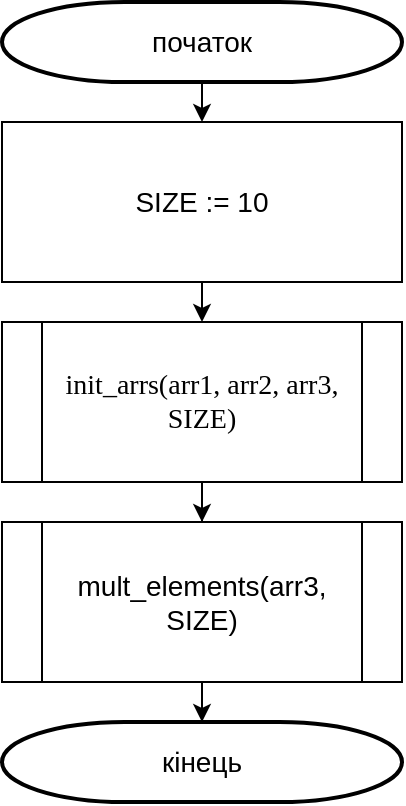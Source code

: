<mxfile version="13.9.9" type="device"><diagram id="C5RBs43oDa-KdzZeNtuy" name="Page-1"><mxGraphModel dx="852" dy="494" grid="1" gridSize="10" guides="1" tooltips="1" connect="1" arrows="1" fold="1" page="1" pageScale="1" pageWidth="827" pageHeight="1169" math="0" shadow="0"><root><mxCell id="WIyWlLk6GJQsqaUBKTNV-0"/><mxCell id="WIyWlLk6GJQsqaUBKTNV-1" parent="WIyWlLk6GJQsqaUBKTNV-0"/><mxCell id="tTfV0Q37fZvUmKTue0gf-9" value="" style="edgeStyle=orthogonalEdgeStyle;rounded=0;orthogonalLoop=1;jettySize=auto;html=1;" edge="1" parent="WIyWlLk6GJQsqaUBKTNV-1" source="tTfV0Q37fZvUmKTue0gf-7"><mxGeometry relative="1" as="geometry"><mxPoint x="420" y="140" as="targetPoint"/></mxGeometry></mxCell><mxCell id="tTfV0Q37fZvUmKTue0gf-7" value="&lt;font style=&quot;font-size: 14px&quot;&gt;початок&lt;/font&gt;" style="strokeWidth=2;html=1;shape=mxgraph.flowchart.terminator;whiteSpace=wrap;" vertex="1" parent="WIyWlLk6GJQsqaUBKTNV-1"><mxGeometry x="320" y="80" width="200" height="40" as="geometry"/></mxCell><mxCell id="tTfV0Q37fZvUmKTue0gf-25" style="edgeStyle=orthogonalEdgeStyle;rounded=0;orthogonalLoop=1;jettySize=auto;html=1;exitX=0.5;exitY=1;exitDx=0;exitDy=0;entryX=0.5;entryY=0;entryDx=0;entryDy=0;" edge="1" parent="WIyWlLk6GJQsqaUBKTNV-1" source="tTfV0Q37fZvUmKTue0gf-10" target="tTfV0Q37fZvUmKTue0gf-23"><mxGeometry relative="1" as="geometry"/></mxCell><mxCell id="tTfV0Q37fZvUmKTue0gf-10" value="&lt;font style=&quot;font-size: 14px&quot;&gt;SIZE := 10&lt;/font&gt;" style="rounded=0;whiteSpace=wrap;html=1;" vertex="1" parent="WIyWlLk6GJQsqaUBKTNV-1"><mxGeometry x="320" y="140" width="200" height="80" as="geometry"/></mxCell><mxCell id="tTfV0Q37fZvUmKTue0gf-21" value="&lt;span style=&quot;font-size: 14px&quot;&gt;кінець&lt;/span&gt;" style="strokeWidth=2;html=1;shape=mxgraph.flowchart.terminator;whiteSpace=wrap;" vertex="1" parent="WIyWlLk6GJQsqaUBKTNV-1"><mxGeometry x="320" y="440" width="200" height="40" as="geometry"/></mxCell><mxCell id="tTfV0Q37fZvUmKTue0gf-26" style="edgeStyle=orthogonalEdgeStyle;rounded=0;orthogonalLoop=1;jettySize=auto;html=1;exitX=0.5;exitY=1;exitDx=0;exitDy=0;" edge="1" parent="WIyWlLk6GJQsqaUBKTNV-1" source="tTfV0Q37fZvUmKTue0gf-23" target="tTfV0Q37fZvUmKTue0gf-24"><mxGeometry relative="1" as="geometry"/></mxCell><mxCell id="tTfV0Q37fZvUmKTue0gf-23" value="&lt;span style=&quot;font-family: &amp;#34;times new roman&amp;#34; , serif ; font-size: 14px&quot;&gt;init_arrs(arr1, arr2, arr3, SIZE)&lt;/span&gt;" style="shape=process;whiteSpace=wrap;html=1;backgroundOutline=1;" vertex="1" parent="WIyWlLk6GJQsqaUBKTNV-1"><mxGeometry x="320" y="240" width="200" height="80" as="geometry"/></mxCell><mxCell id="tTfV0Q37fZvUmKTue0gf-27" style="edgeStyle=orthogonalEdgeStyle;rounded=0;orthogonalLoop=1;jettySize=auto;html=1;exitX=0.5;exitY=1;exitDx=0;exitDy=0;entryX=0.5;entryY=0;entryDx=0;entryDy=0;entryPerimeter=0;" edge="1" parent="WIyWlLk6GJQsqaUBKTNV-1" source="tTfV0Q37fZvUmKTue0gf-24" target="tTfV0Q37fZvUmKTue0gf-21"><mxGeometry relative="1" as="geometry"/></mxCell><mxCell id="tTfV0Q37fZvUmKTue0gf-24" value="&lt;span style=&quot;font-size: 14px&quot;&gt;mult_elements(arr3, SIZE)&lt;/span&gt;" style="shape=process;whiteSpace=wrap;html=1;backgroundOutline=1;" vertex="1" parent="WIyWlLk6GJQsqaUBKTNV-1"><mxGeometry x="320" y="340" width="200" height="80" as="geometry"/></mxCell></root></mxGraphModel></diagram></mxfile>